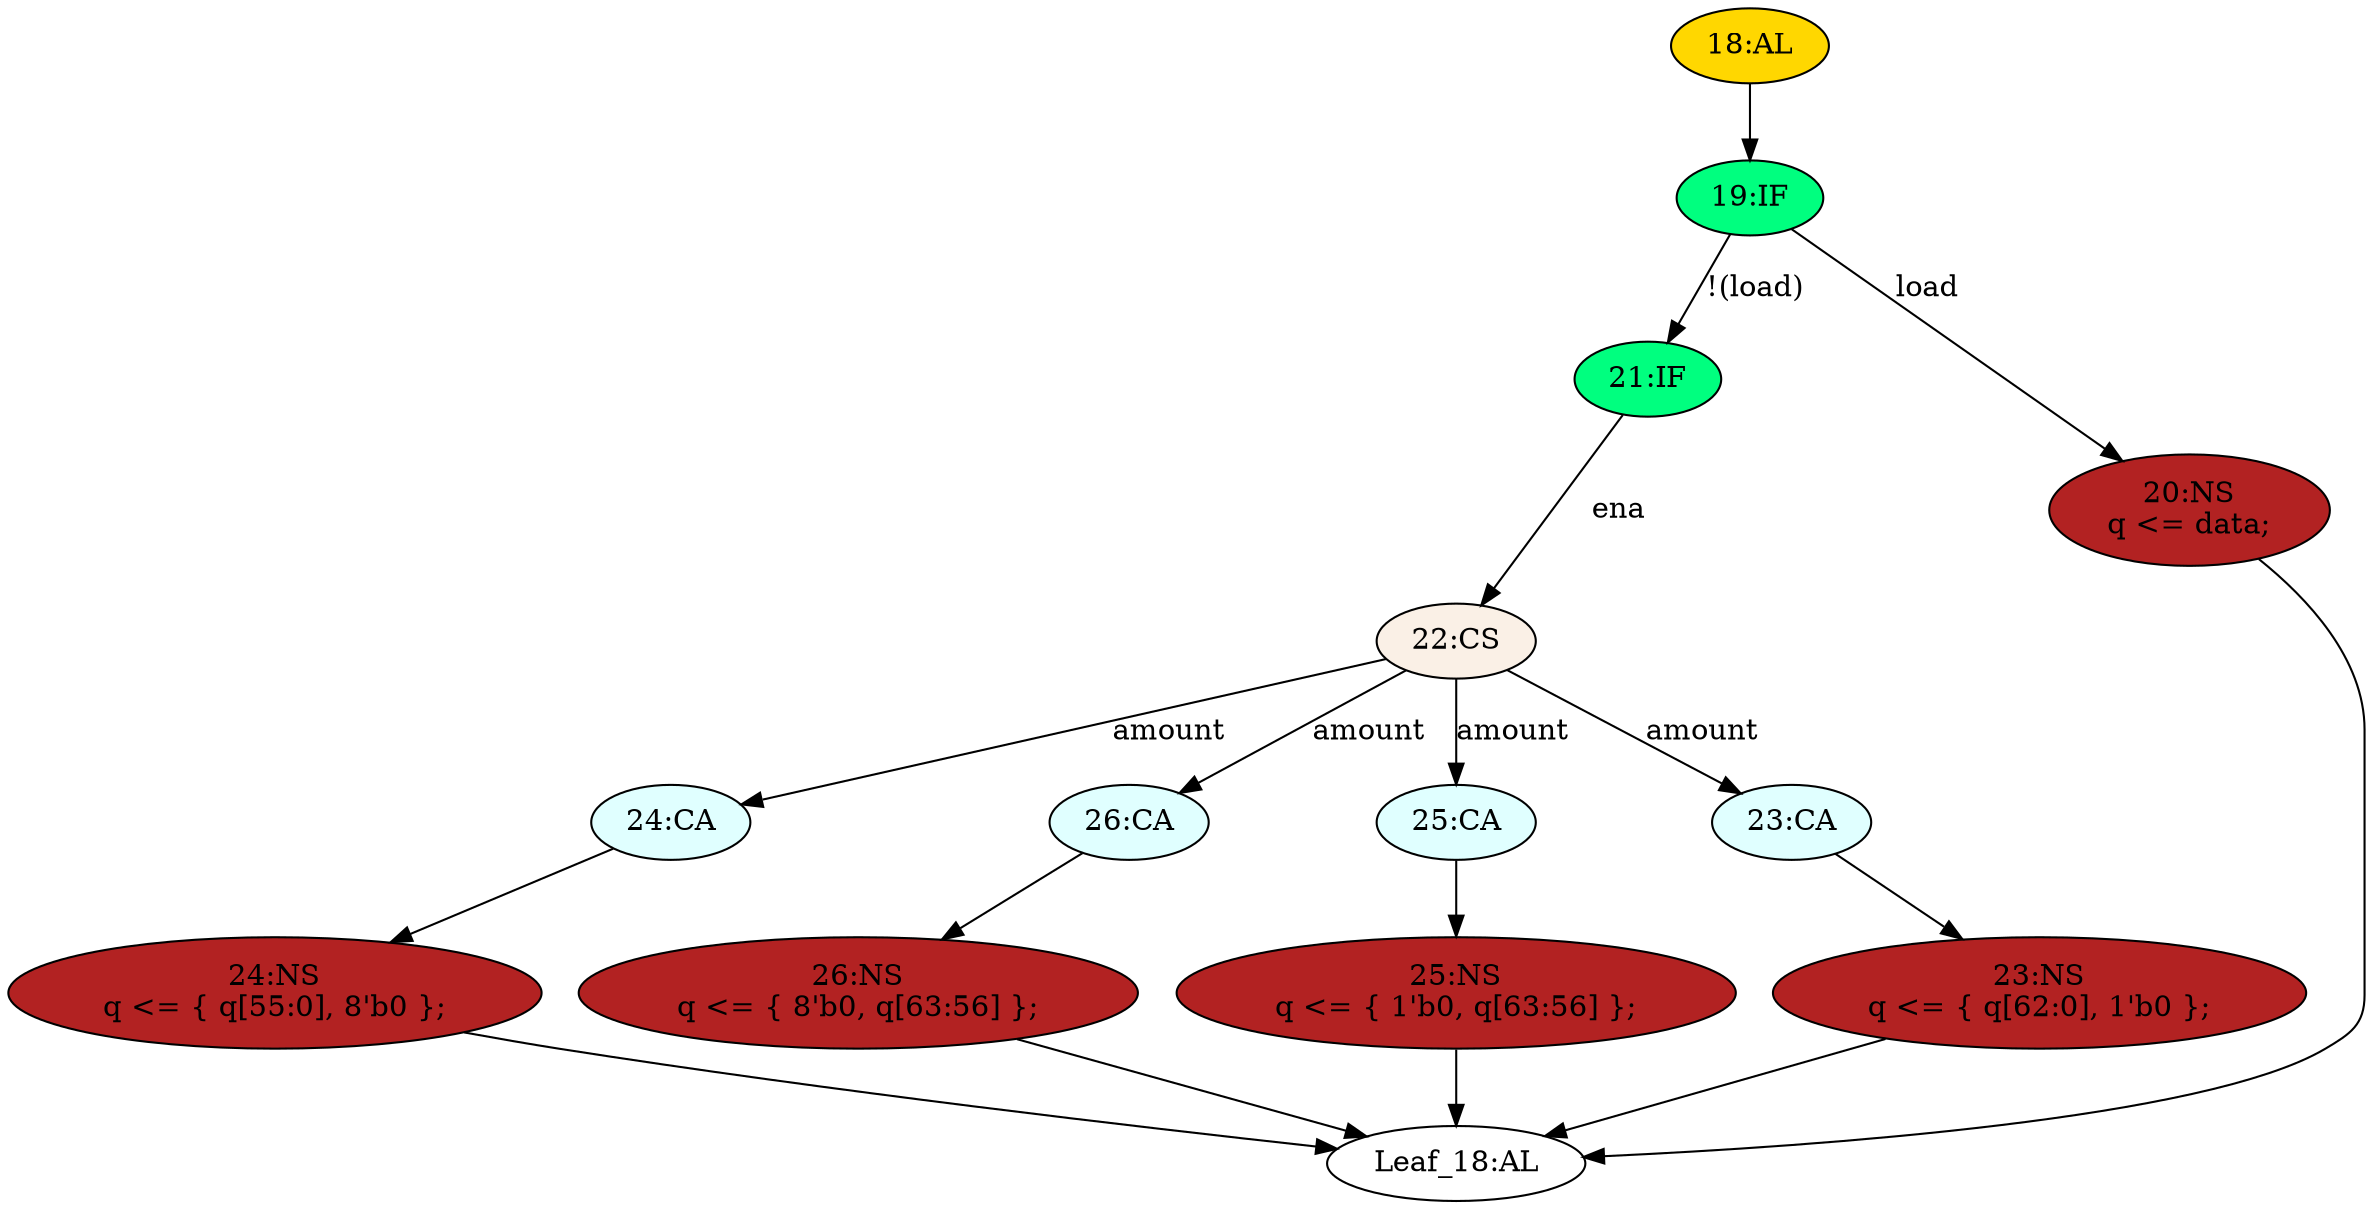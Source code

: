 strict digraph "" {
	node [label="\N"];
	"24:CA"	[ast="<pyverilog.vparser.ast.Case object at 0x7f6ebb7d0750>",
		fillcolor=lightcyan,
		label="24:CA",
		statements="[]",
		style=filled,
		typ=Case];
	"24:NS"	[ast="<pyverilog.vparser.ast.NonblockingSubstitution object at 0x7f6ebb7d0890>",
		fillcolor=firebrick,
		label="24:NS
q <= { q[55:0], 8'b0 };",
		statements="[<pyverilog.vparser.ast.NonblockingSubstitution object at 0x7f6ebb7d0890>]",
		style=filled,
		typ=NonblockingSubstitution];
	"24:CA" -> "24:NS"	[cond="[]",
		lineno=None];
	"26:CA"	[ast="<pyverilog.vparser.ast.Case object at 0x7f6ebb7d0b50>",
		fillcolor=lightcyan,
		label="26:CA",
		statements="[]",
		style=filled,
		typ=Case];
	"26:NS"	[ast="<pyverilog.vparser.ast.NonblockingSubstitution object at 0x7f6ebb7d0bd0>",
		fillcolor=firebrick,
		label="26:NS
q <= { 8'b0, q[63:56] };",
		statements="[<pyverilog.vparser.ast.NonblockingSubstitution object at 0x7f6ebb7d0bd0>]",
		style=filled,
		typ=NonblockingSubstitution];
	"26:CA" -> "26:NS"	[cond="[]",
		lineno=None];
	"23:NS"	[ast="<pyverilog.vparser.ast.NonblockingSubstitution object at 0x7f6ebb7d0e50>",
		fillcolor=firebrick,
		label="23:NS
q <= { q[62:0], 1'b0 };",
		statements="[<pyverilog.vparser.ast.NonblockingSubstitution object at 0x7f6ebb7d0e50>]",
		style=filled,
		typ=NonblockingSubstitution];
	"Leaf_18:AL"	[def_var="['q']",
		label="Leaf_18:AL"];
	"23:NS" -> "Leaf_18:AL"	[cond="[]",
		lineno=None];
	"25:CA"	[ast="<pyverilog.vparser.ast.Case object at 0x7f6ebb7f9150>",
		fillcolor=lightcyan,
		label="25:CA",
		statements="[]",
		style=filled,
		typ=Case];
	"25:NS"	[ast="<pyverilog.vparser.ast.NonblockingSubstitution object at 0x7f6ebb7f91d0>",
		fillcolor=firebrick,
		label="25:NS
q <= { 1'b0, q[63:56] };",
		statements="[<pyverilog.vparser.ast.NonblockingSubstitution object at 0x7f6ebb7f91d0>]",
		style=filled,
		typ=NonblockingSubstitution];
	"25:CA" -> "25:NS"	[cond="[]",
		lineno=None];
	"19:IF"	[ast="<pyverilog.vparser.ast.IfStatement object at 0x7f6ebb7f9490>",
		fillcolor=springgreen,
		label="19:IF",
		statements="[]",
		style=filled,
		typ=IfStatement];
	"21:IF"	[ast="<pyverilog.vparser.ast.IfStatement object at 0x7f6ebb7f9510>",
		fillcolor=springgreen,
		label="21:IF",
		statements="[]",
		style=filled,
		typ=IfStatement];
	"19:IF" -> "21:IF"	[cond="['load']",
		label="!(load)",
		lineno=19];
	"20:NS"	[ast="<pyverilog.vparser.ast.NonblockingSubstitution object at 0x7f6ebb7f9750>",
		fillcolor=firebrick,
		label="20:NS
q <= data;",
		statements="[<pyverilog.vparser.ast.NonblockingSubstitution object at 0x7f6ebb7f9750>]",
		style=filled,
		typ=NonblockingSubstitution];
	"19:IF" -> "20:NS"	[cond="['load']",
		label=load,
		lineno=19];
	"22:CS"	[ast="<pyverilog.vparser.ast.CaseStatement object at 0x7f6ebb7f9590>",
		fillcolor=linen,
		label="22:CS",
		statements="[]",
		style=filled,
		typ=CaseStatement];
	"21:IF" -> "22:CS"	[cond="['ena']",
		label=ena,
		lineno=21];
	"23:CA"	[ast="<pyverilog.vparser.ast.Case object at 0x7f6ebb7f9650>",
		fillcolor=lightcyan,
		label="23:CA",
		statements="[]",
		style=filled,
		typ=Case];
	"23:CA" -> "23:NS"	[cond="[]",
		lineno=None];
	"25:NS" -> "Leaf_18:AL"	[cond="[]",
		lineno=None];
	"20:NS" -> "Leaf_18:AL"	[cond="[]",
		lineno=None];
	"22:CS" -> "24:CA"	[cond="['amount']",
		label=amount,
		lineno=22];
	"22:CS" -> "26:CA"	[cond="['amount']",
		label=amount,
		lineno=22];
	"22:CS" -> "25:CA"	[cond="['amount']",
		label=amount,
		lineno=22];
	"22:CS" -> "23:CA"	[cond="['amount']",
		label=amount,
		lineno=22];
	"26:NS" -> "Leaf_18:AL"	[cond="[]",
		lineno=None];
	"24:NS" -> "Leaf_18:AL"	[cond="[]",
		lineno=None];
	"18:AL"	[ast="<pyverilog.vparser.ast.Always object at 0x7f6ebb7f9910>",
		clk_sens=True,
		fillcolor=gold,
		label="18:AL",
		sens="['clk']",
		statements="[]",
		style=filled,
		typ=Always,
		use_var="['load', 'ena', 'amount', 'data', 'q']"];
	"18:AL" -> "19:IF"	[cond="[]",
		lineno=None];
}
